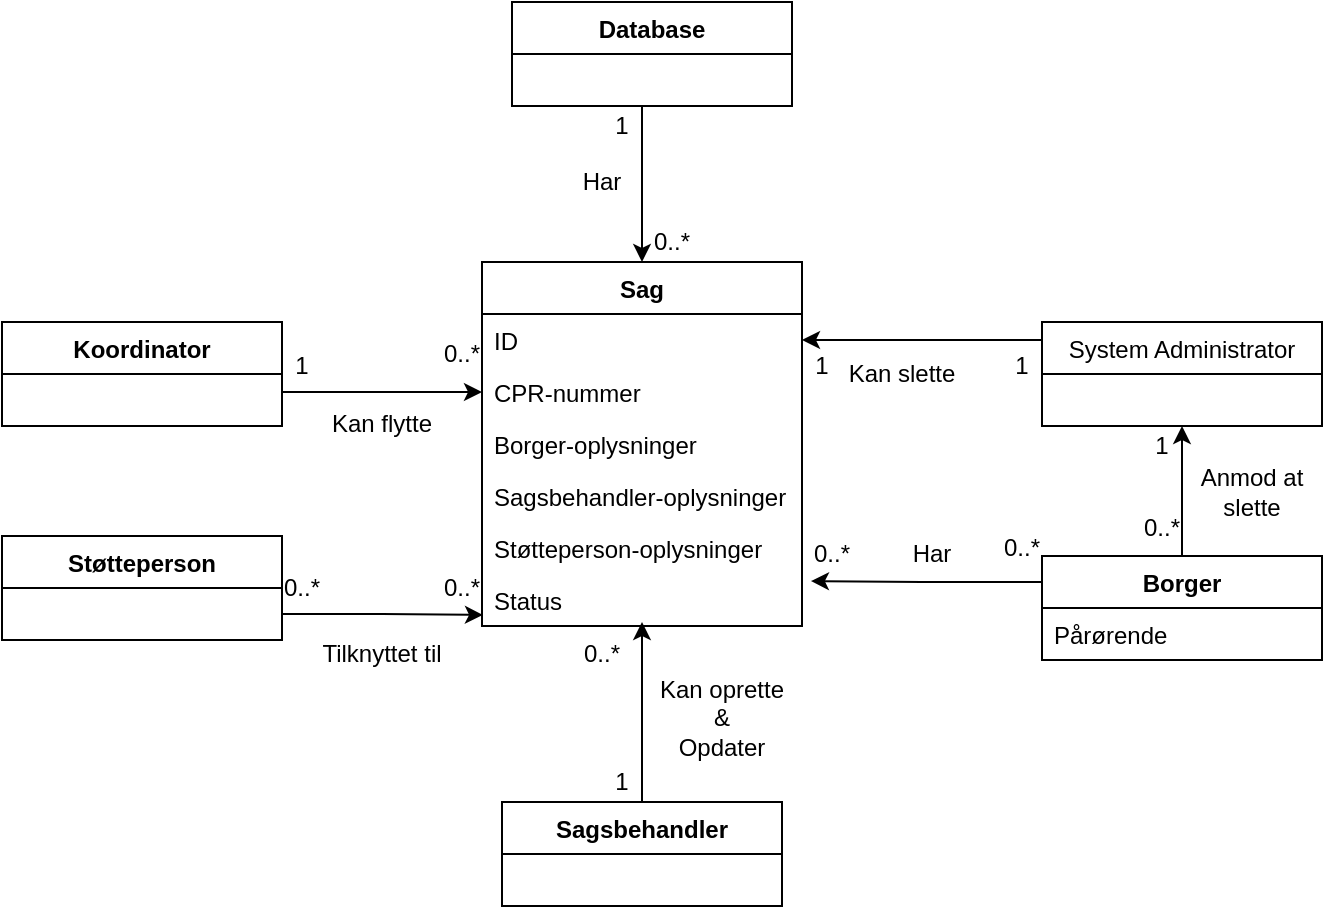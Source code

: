<mxfile version="10.5.3" type="device"><diagram id="r9OcN-5uBM7WQQKYVFw4" name="Page-1"><mxGraphModel dx="1207" dy="756" grid="1" gridSize="10" guides="1" tooltips="1" connect="1" arrows="1" fold="1" page="1" pageScale="1" pageWidth="850" pageHeight="1100" math="0" shadow="0"><root><mxCell id="0"/><mxCell id="1" parent="0"/><mxCell id="M1AUH6scjBwpNojgsm5B-13" style="edgeStyle=orthogonalEdgeStyle;rounded=0;orthogonalLoop=1;jettySize=auto;html=1;exitX=0.5;exitY=1;exitDx=0;exitDy=0;entryX=0.5;entryY=0;entryDx=0;entryDy=0;" edge="1" parent="1" source="M1AUH6scjBwpNojgsm5B-1" target="M1AUH6scjBwpNojgsm5B-2"><mxGeometry relative="1" as="geometry"><Array as="points"><mxPoint x="400" y="52"/></Array></mxGeometry></mxCell><mxCell id="M1AUH6scjBwpNojgsm5B-1" value="Database" style="swimlane;fontStyle=1;childLayout=stackLayout;horizontal=1;startSize=26;fillColor=none;horizontalStack=0;resizeParent=1;resizeParentMax=0;resizeLast=0;collapsible=1;marginBottom=0;" vertex="1" parent="1"><mxGeometry x="335" width="140" height="52" as="geometry"/></mxCell><mxCell id="M1AUH6scjBwpNojgsm5B-2" value="Sag" style="swimlane;fontStyle=1;childLayout=stackLayout;horizontal=1;startSize=26;fillColor=none;horizontalStack=0;resizeParent=1;resizeParentMax=0;resizeLast=0;collapsible=1;marginBottom=0;" vertex="1" parent="1"><mxGeometry x="320" y="130" width="160" height="182" as="geometry"/></mxCell><mxCell id="M1AUH6scjBwpNojgsm5B-3" value="ID" style="text;strokeColor=none;fillColor=none;align=left;verticalAlign=top;spacingLeft=4;spacingRight=4;overflow=hidden;rotatable=0;points=[[0,0.5],[1,0.5]];portConstraint=eastwest;" vertex="1" parent="M1AUH6scjBwpNojgsm5B-2"><mxGeometry y="26" width="160" height="26" as="geometry"/></mxCell><mxCell id="M1AUH6scjBwpNojgsm5B-4" value="CPR-nummer" style="text;strokeColor=none;fillColor=none;align=left;verticalAlign=top;spacingLeft=4;spacingRight=4;overflow=hidden;rotatable=0;points=[[0,0.5],[1,0.5]];portConstraint=eastwest;" vertex="1" parent="M1AUH6scjBwpNojgsm5B-2"><mxGeometry y="52" width="160" height="26" as="geometry"/></mxCell><mxCell id="M1AUH6scjBwpNojgsm5B-28" value="Borger-oplysninger" style="text;strokeColor=none;fillColor=none;align=left;verticalAlign=top;spacingLeft=4;spacingRight=4;overflow=hidden;rotatable=0;points=[[0,0.5],[1,0.5]];portConstraint=eastwest;" vertex="1" parent="M1AUH6scjBwpNojgsm5B-2"><mxGeometry y="78" width="160" height="26" as="geometry"/></mxCell><mxCell id="M1AUH6scjBwpNojgsm5B-5" value="Sagsbehandler-oplysninger" style="text;strokeColor=none;fillColor=none;align=left;verticalAlign=top;spacingLeft=4;spacingRight=4;overflow=hidden;rotatable=0;points=[[0,0.5],[1,0.5]];portConstraint=eastwest;" vertex="1" parent="M1AUH6scjBwpNojgsm5B-2"><mxGeometry y="104" width="160" height="26" as="geometry"/></mxCell><mxCell id="M1AUH6scjBwpNojgsm5B-6" value="Støtteperson-oplysninger" style="text;strokeColor=none;fillColor=none;align=left;verticalAlign=top;spacingLeft=4;spacingRight=4;overflow=hidden;rotatable=0;points=[[0,0.5],[1,0.5]];portConstraint=eastwest;" vertex="1" parent="M1AUH6scjBwpNojgsm5B-2"><mxGeometry y="130" width="160" height="26" as="geometry"/></mxCell><mxCell id="M1AUH6scjBwpNojgsm5B-38" value="Status" style="text;strokeColor=none;fillColor=none;align=left;verticalAlign=top;spacingLeft=4;spacingRight=4;overflow=hidden;rotatable=0;points=[[0,0.5],[1,0.5]];portConstraint=eastwest;" vertex="1" parent="M1AUH6scjBwpNojgsm5B-2"><mxGeometry y="156" width="160" height="26" as="geometry"/></mxCell><mxCell id="M1AUH6scjBwpNojgsm5B-27" style="edgeStyle=orthogonalEdgeStyle;rounded=0;orthogonalLoop=1;jettySize=auto;html=1;exitX=1;exitY=0.75;exitDx=0;exitDy=0;entryX=0;entryY=0.5;entryDx=0;entryDy=0;" edge="1" parent="1" source="M1AUH6scjBwpNojgsm5B-7" target="M1AUH6scjBwpNojgsm5B-4"><mxGeometry relative="1" as="geometry"><mxPoint x="310" y="199" as="targetPoint"/><Array as="points"><mxPoint x="220" y="195"/></Array></mxGeometry></mxCell><mxCell id="M1AUH6scjBwpNojgsm5B-7" value="Koordinator" style="swimlane;fontStyle=1;childLayout=stackLayout;horizontal=1;startSize=26;fillColor=none;horizontalStack=0;resizeParent=1;resizeParentMax=0;resizeLast=0;collapsible=1;marginBottom=0;" vertex="1" parent="1"><mxGeometry x="80" y="160" width="140" height="52" as="geometry"/></mxCell><mxCell id="M1AUH6scjBwpNojgsm5B-33" style="edgeStyle=orthogonalEdgeStyle;rounded=0;orthogonalLoop=1;jettySize=auto;html=1;exitX=0.5;exitY=0;exitDx=0;exitDy=0;" edge="1" parent="1" source="M1AUH6scjBwpNojgsm5B-8"><mxGeometry relative="1" as="geometry"><mxPoint x="400" y="310" as="targetPoint"/></mxGeometry></mxCell><mxCell id="M1AUH6scjBwpNojgsm5B-8" value="Sagsbehandler" style="swimlane;fontStyle=1;childLayout=stackLayout;horizontal=1;startSize=26;fillColor=none;horizontalStack=0;resizeParent=1;resizeParentMax=0;resizeLast=0;collapsible=1;marginBottom=0;" vertex="1" parent="1"><mxGeometry x="330" y="400" width="140" height="52" as="geometry"/></mxCell><mxCell id="M1AUH6scjBwpNojgsm5B-47" style="edgeStyle=orthogonalEdgeStyle;rounded=0;orthogonalLoop=1;jettySize=auto;html=1;exitX=1;exitY=0.75;exitDx=0;exitDy=0;entryX=0.003;entryY=0.788;entryDx=0;entryDy=0;entryPerimeter=0;" edge="1" parent="1" source="M1AUH6scjBwpNojgsm5B-9" target="M1AUH6scjBwpNojgsm5B-38"><mxGeometry relative="1" as="geometry"/></mxCell><mxCell id="M1AUH6scjBwpNojgsm5B-9" value="Støtteperson" style="swimlane;fontStyle=1;childLayout=stackLayout;horizontal=1;startSize=26;fillColor=none;horizontalStack=0;resizeParent=1;resizeParentMax=0;resizeLast=0;collapsible=1;marginBottom=0;" vertex="1" parent="1"><mxGeometry x="80" y="267" width="140" height="52" as="geometry"/></mxCell><mxCell id="M1AUH6scjBwpNojgsm5B-19" style="edgeStyle=orthogonalEdgeStyle;rounded=0;orthogonalLoop=1;jettySize=auto;html=1;exitX=0.5;exitY=0;exitDx=0;exitDy=0;entryX=0.5;entryY=1;entryDx=0;entryDy=0;" edge="1" parent="1" source="M1AUH6scjBwpNojgsm5B-10" target="M1AUH6scjBwpNojgsm5B-12"><mxGeometry relative="1" as="geometry"/></mxCell><mxCell id="M1AUH6scjBwpNojgsm5B-40" style="edgeStyle=orthogonalEdgeStyle;rounded=0;orthogonalLoop=1;jettySize=auto;html=1;exitX=0;exitY=0.25;exitDx=0;exitDy=0;entryX=1.028;entryY=0.135;entryDx=0;entryDy=0;entryPerimeter=0;" edge="1" parent="1" source="M1AUH6scjBwpNojgsm5B-10" target="M1AUH6scjBwpNojgsm5B-38"><mxGeometry relative="1" as="geometry"/></mxCell><mxCell id="M1AUH6scjBwpNojgsm5B-10" value="Borger" style="swimlane;fontStyle=1;childLayout=stackLayout;horizontal=1;startSize=26;fillColor=none;horizontalStack=0;resizeParent=1;resizeParentMax=0;resizeLast=0;collapsible=1;marginBottom=0;" vertex="1" parent="1"><mxGeometry x="600" y="277" width="140" height="52" as="geometry"/></mxCell><mxCell id="M1AUH6scjBwpNojgsm5B-11" value="Pårørende&#10;" style="text;strokeColor=none;fillColor=none;align=left;verticalAlign=top;spacingLeft=4;spacingRight=4;overflow=hidden;rotatable=0;points=[[0,0.5],[1,0.5]];portConstraint=eastwest;" vertex="1" parent="M1AUH6scjBwpNojgsm5B-10"><mxGeometry y="26" width="140" height="26" as="geometry"/></mxCell><mxCell id="M1AUH6scjBwpNojgsm5B-23" style="edgeStyle=orthogonalEdgeStyle;rounded=0;orthogonalLoop=1;jettySize=auto;html=1;exitX=0;exitY=0.75;exitDx=0;exitDy=0;entryX=1;entryY=0.5;entryDx=0;entryDy=0;" edge="1" parent="1" source="M1AUH6scjBwpNojgsm5B-12" target="M1AUH6scjBwpNojgsm5B-3"><mxGeometry relative="1" as="geometry"><Array as="points"><mxPoint x="600" y="169"/></Array></mxGeometry></mxCell><mxCell id="M1AUH6scjBwpNojgsm5B-12" value="System Administrator" style="swimlane;fontStyle=0;childLayout=stackLayout;horizontal=1;startSize=26;fillColor=none;horizontalStack=0;resizeParent=1;resizeParentMax=0;resizeLast=0;collapsible=1;marginBottom=0;" vertex="1" parent="1"><mxGeometry x="600" y="160" width="140" height="52" as="geometry"/></mxCell><mxCell id="M1AUH6scjBwpNojgsm5B-14" value="Har" style="text;html=1;strokeColor=none;fillColor=none;align=center;verticalAlign=middle;whiteSpace=wrap;rounded=0;" vertex="1" parent="1"><mxGeometry x="360" y="80" width="40" height="20" as="geometry"/></mxCell><mxCell id="M1AUH6scjBwpNojgsm5B-15" value="1" style="text;html=1;strokeColor=none;fillColor=none;align=center;verticalAlign=middle;whiteSpace=wrap;rounded=0;" vertex="1" parent="1"><mxGeometry x="380" y="52" width="20" height="20" as="geometry"/></mxCell><mxCell id="M1AUH6scjBwpNojgsm5B-18" value="0..*" style="text;html=1;strokeColor=none;fillColor=none;align=center;verticalAlign=middle;whiteSpace=wrap;rounded=0;" vertex="1" parent="1"><mxGeometry x="405" y="110" width="20" height="20" as="geometry"/></mxCell><mxCell id="M1AUH6scjBwpNojgsm5B-21" value="1" style="text;html=1;strokeColor=none;fillColor=none;align=center;verticalAlign=middle;whiteSpace=wrap;rounded=0;" vertex="1" parent="1"><mxGeometry x="650" y="212" width="20" height="20" as="geometry"/></mxCell><mxCell id="M1AUH6scjBwpNojgsm5B-22" value="Anmod at slette" style="text;html=1;strokeColor=none;fillColor=none;align=center;verticalAlign=middle;whiteSpace=wrap;rounded=0;" vertex="1" parent="1"><mxGeometry x="670" y="235" width="70" height="20" as="geometry"/></mxCell><mxCell id="M1AUH6scjBwpNojgsm5B-24" value="1" style="text;html=1;strokeColor=none;fillColor=none;align=center;verticalAlign=middle;whiteSpace=wrap;rounded=0;" vertex="1" parent="1"><mxGeometry x="580" y="172" width="20" height="20" as="geometry"/></mxCell><mxCell id="M1AUH6scjBwpNojgsm5B-25" value="1" style="text;html=1;strokeColor=none;fillColor=none;align=center;verticalAlign=middle;whiteSpace=wrap;rounded=0;" vertex="1" parent="1"><mxGeometry x="480" y="172" width="20" height="20" as="geometry"/></mxCell><mxCell id="M1AUH6scjBwpNojgsm5B-26" value="Kan slette" style="text;html=1;strokeColor=none;fillColor=none;align=center;verticalAlign=middle;whiteSpace=wrap;rounded=0;" vertex="1" parent="1"><mxGeometry x="495" y="176" width="70" height="20" as="geometry"/></mxCell><mxCell id="M1AUH6scjBwpNojgsm5B-30" value="0..*" style="text;html=1;strokeColor=none;fillColor=none;align=center;verticalAlign=middle;whiteSpace=wrap;rounded=0;" vertex="1" parent="1"><mxGeometry x="220" y="283" width="20" height="20" as="geometry"/></mxCell><mxCell id="M1AUH6scjBwpNojgsm5B-31" value="0..*" style="text;html=1;strokeColor=none;fillColor=none;align=center;verticalAlign=middle;whiteSpace=wrap;rounded=0;" vertex="1" parent="1"><mxGeometry x="300" y="283" width="20" height="20" as="geometry"/></mxCell><mxCell id="M1AUH6scjBwpNojgsm5B-32" value="Tilknyttet til" style="text;html=1;strokeColor=none;fillColor=none;align=center;verticalAlign=middle;whiteSpace=wrap;rounded=0;" vertex="1" parent="1"><mxGeometry x="235" y="316" width="70" height="20" as="geometry"/></mxCell><mxCell id="M1AUH6scjBwpNojgsm5B-34" value="0..*" style="text;html=1;strokeColor=none;fillColor=none;align=center;verticalAlign=middle;whiteSpace=wrap;rounded=0;" vertex="1" parent="1"><mxGeometry x="370" y="316" width="20" height="20" as="geometry"/></mxCell><mxCell id="M1AUH6scjBwpNojgsm5B-35" value="1" style="text;html=1;strokeColor=none;fillColor=none;align=center;verticalAlign=middle;whiteSpace=wrap;rounded=0;" vertex="1" parent="1"><mxGeometry x="380" y="380" width="20" height="20" as="geometry"/></mxCell><mxCell id="M1AUH6scjBwpNojgsm5B-36" value="Kan oprette &amp;amp;&lt;br&gt;Opdater&lt;br&gt;" style="text;html=1;strokeColor=none;fillColor=none;align=center;verticalAlign=middle;whiteSpace=wrap;rounded=0;" vertex="1" parent="1"><mxGeometry x="405" y="340" width="70" height="36" as="geometry"/></mxCell><mxCell id="M1AUH6scjBwpNojgsm5B-41" value="Har" style="text;html=1;strokeColor=none;fillColor=none;align=center;verticalAlign=middle;whiteSpace=wrap;rounded=0;" vertex="1" parent="1"><mxGeometry x="525" y="266" width="40" height="20" as="geometry"/></mxCell><mxCell id="M1AUH6scjBwpNojgsm5B-43" value="0..*" style="text;html=1;strokeColor=none;fillColor=none;align=center;verticalAlign=middle;whiteSpace=wrap;rounded=0;" vertex="1" parent="1"><mxGeometry x="580" y="263" width="20" height="20" as="geometry"/></mxCell><mxCell id="M1AUH6scjBwpNojgsm5B-44" value="0..*" style="text;html=1;strokeColor=none;fillColor=none;align=center;verticalAlign=middle;whiteSpace=wrap;rounded=0;" vertex="1" parent="1"><mxGeometry x="485" y="266" width="20" height="20" as="geometry"/></mxCell><mxCell id="M1AUH6scjBwpNojgsm5B-45" value="0..*" style="text;html=1;strokeColor=none;fillColor=none;align=center;verticalAlign=middle;whiteSpace=wrap;rounded=0;" vertex="1" parent="1"><mxGeometry x="650" y="253" width="20" height="20" as="geometry"/></mxCell><mxCell id="M1AUH6scjBwpNojgsm5B-48" value="1" style="text;html=1;strokeColor=none;fillColor=none;align=center;verticalAlign=middle;whiteSpace=wrap;rounded=0;" vertex="1" parent="1"><mxGeometry x="220" y="172" width="20" height="20" as="geometry"/></mxCell><mxCell id="M1AUH6scjBwpNojgsm5B-49" value="0..*" style="text;html=1;strokeColor=none;fillColor=none;align=center;verticalAlign=middle;whiteSpace=wrap;rounded=0;" vertex="1" parent="1"><mxGeometry x="300" y="166" width="20" height="20" as="geometry"/></mxCell><mxCell id="M1AUH6scjBwpNojgsm5B-50" value="Kan flytte" style="text;html=1;strokeColor=none;fillColor=none;align=center;verticalAlign=middle;whiteSpace=wrap;rounded=0;" vertex="1" parent="1"><mxGeometry x="235" y="201" width="70" height="20" as="geometry"/></mxCell></root></mxGraphModel></diagram></mxfile>